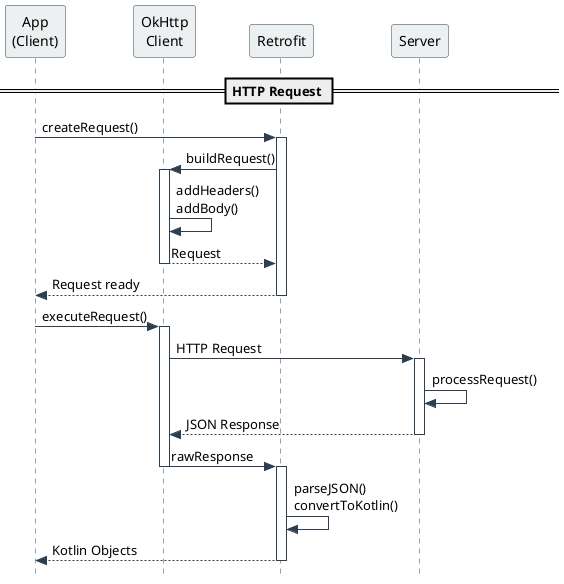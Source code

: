 @startuml
skinparam style strictuml
skinparam backgroundColor white
skinparam sequence {
    ArrowColor #2C3E50
    LifeLineBorderColor #2C3E50
    ParticipantBorderColor #2C3E50
    ParticipantBackgroundColor #ECF0F1
    BoxBorderColor #2C3E50
}

participant "App\n(Client)" as app
participant "OkHttp\nClient" as okhttp
participant "Retrofit" as retrofit
participant "Server" as server

== HTTP Request ==
app -> retrofit: createRequest()
activate retrofit
retrofit -> okhttp: buildRequest()
activate okhttp
okhttp -> okhttp: addHeaders()\naddBody()
okhttp --> retrofit: Request
deactivate okhttp
retrofit --> app: Request ready
deactivate retrofit

app -> okhttp: executeRequest()
activate okhttp
okhttp -> server: HTTP Request
activate server
server -> server: processRequest()
server --> okhttp: JSON Response
deactivate server
okhttp -> retrofit: rawResponse
deactivate okhttp

activate retrofit
retrofit -> retrofit: parseJSON()\nconvertToKotlin()
retrofit --> app: Kotlin Objects
deactivate retrofit

@enduml
